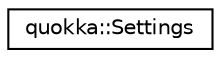digraph "Graphical Class Hierarchy"
{
 // LATEX_PDF_SIZE
  edge [fontname="Helvetica",fontsize="10",labelfontname="Helvetica",labelfontsize="10"];
  node [fontname="Helvetica",fontsize="10",shape=record];
  rankdir="LR";
  Node0 [label="quokka::Settings",height=0.2,width=0.4,color="black", fillcolor="white", style="filled",URL="$classquokka_1_1Settings.html",tooltip=" "];
}
